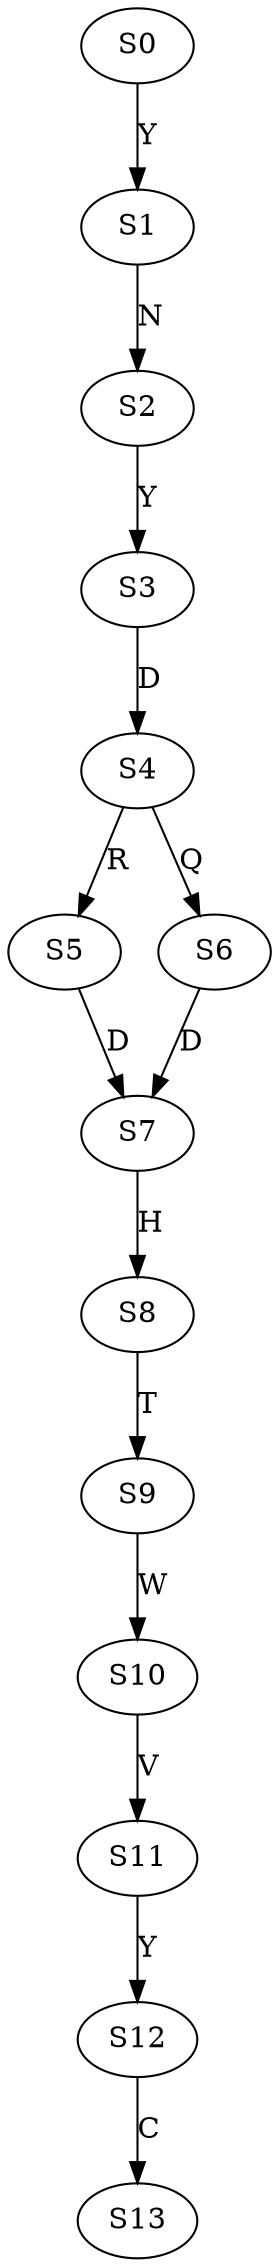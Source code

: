 strict digraph  {
	S0 -> S1 [ label = Y ];
	S1 -> S2 [ label = N ];
	S2 -> S3 [ label = Y ];
	S3 -> S4 [ label = D ];
	S4 -> S5 [ label = R ];
	S4 -> S6 [ label = Q ];
	S5 -> S7 [ label = D ];
	S6 -> S7 [ label = D ];
	S7 -> S8 [ label = H ];
	S8 -> S9 [ label = T ];
	S9 -> S10 [ label = W ];
	S10 -> S11 [ label = V ];
	S11 -> S12 [ label = Y ];
	S12 -> S13 [ label = C ];
}
